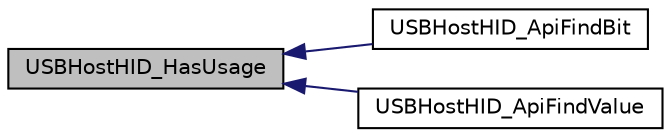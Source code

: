 digraph "USBHostHID_HasUsage"
{
  edge [fontname="Helvetica",fontsize="10",labelfontname="Helvetica",labelfontsize="10"];
  node [fontname="Helvetica",fontsize="10",shape=record];
  rankdir="LR";
  Node1 [label="USBHostHID_HasUsage",height=0.2,width=0.4,color="black", fillcolor="grey75", style="filled", fontcolor="black"];
  Node1 -> Node2 [dir="back",color="midnightblue",fontsize="10",style="solid",fontname="Helvetica"];
  Node2 [label="USBHostHID_ApiFindBit",height=0.2,width=0.4,color="black", fillcolor="white", style="filled",URL="$usb__host__hid_8c.html#ae98137abf02fb072eed9601705a0c14d"];
  Node1 -> Node3 [dir="back",color="midnightblue",fontsize="10",style="solid",fontname="Helvetica"];
  Node3 [label="USBHostHID_ApiFindValue",height=0.2,width=0.4,color="black", fillcolor="white", style="filled",URL="$usb__host__hid_8c.html#a3e324439d56aaf6df6fa0cc999c3a77c"];
}
